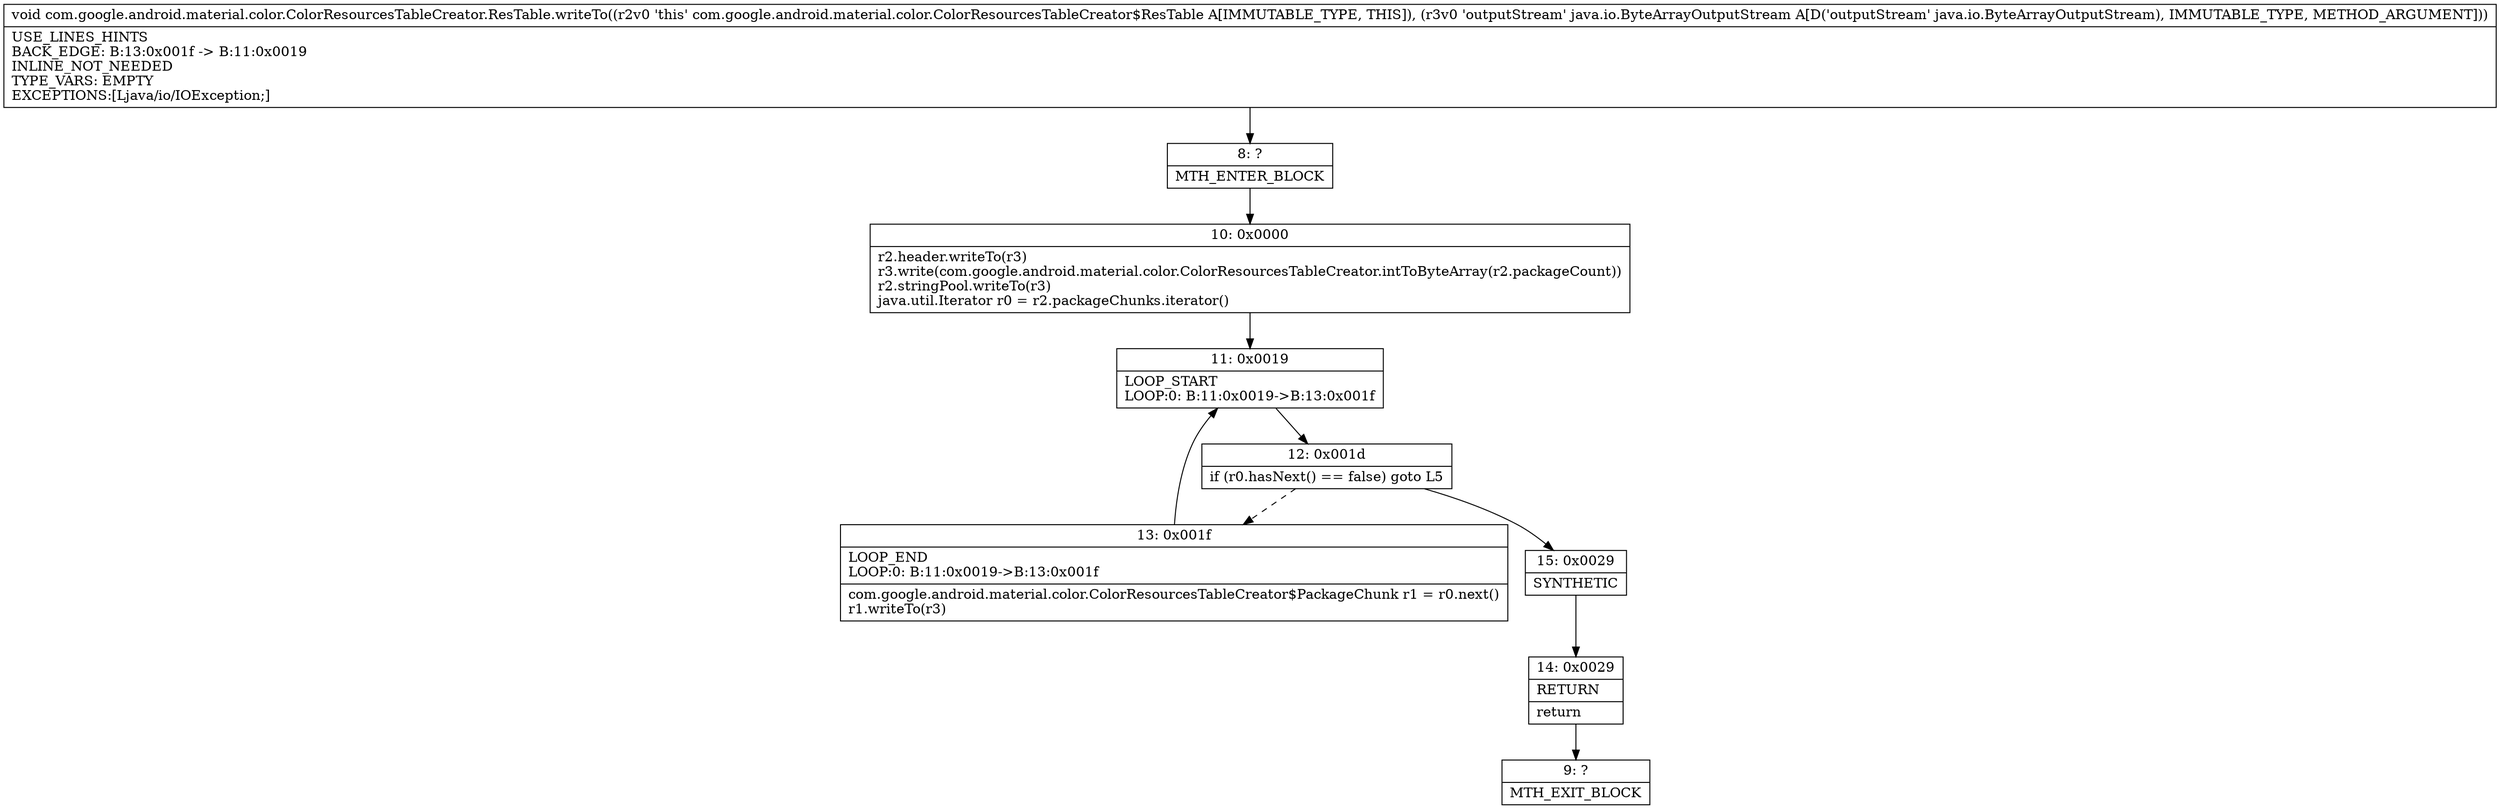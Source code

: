 digraph "CFG forcom.google.android.material.color.ColorResourcesTableCreator.ResTable.writeTo(Ljava\/io\/ByteArrayOutputStream;)V" {
Node_8 [shape=record,label="{8\:\ ?|MTH_ENTER_BLOCK\l}"];
Node_10 [shape=record,label="{10\:\ 0x0000|r2.header.writeTo(r3)\lr3.write(com.google.android.material.color.ColorResourcesTableCreator.intToByteArray(r2.packageCount))\lr2.stringPool.writeTo(r3)\ljava.util.Iterator r0 = r2.packageChunks.iterator()\l}"];
Node_11 [shape=record,label="{11\:\ 0x0019|LOOP_START\lLOOP:0: B:11:0x0019\-\>B:13:0x001f\l}"];
Node_12 [shape=record,label="{12\:\ 0x001d|if (r0.hasNext() == false) goto L5\l}"];
Node_13 [shape=record,label="{13\:\ 0x001f|LOOP_END\lLOOP:0: B:11:0x0019\-\>B:13:0x001f\l|com.google.android.material.color.ColorResourcesTableCreator$PackageChunk r1 = r0.next()\lr1.writeTo(r3)\l}"];
Node_15 [shape=record,label="{15\:\ 0x0029|SYNTHETIC\l}"];
Node_14 [shape=record,label="{14\:\ 0x0029|RETURN\l|return\l}"];
Node_9 [shape=record,label="{9\:\ ?|MTH_EXIT_BLOCK\l}"];
MethodNode[shape=record,label="{void com.google.android.material.color.ColorResourcesTableCreator.ResTable.writeTo((r2v0 'this' com.google.android.material.color.ColorResourcesTableCreator$ResTable A[IMMUTABLE_TYPE, THIS]), (r3v0 'outputStream' java.io.ByteArrayOutputStream A[D('outputStream' java.io.ByteArrayOutputStream), IMMUTABLE_TYPE, METHOD_ARGUMENT]))  | USE_LINES_HINTS\lBACK_EDGE: B:13:0x001f \-\> B:11:0x0019\lINLINE_NOT_NEEDED\lTYPE_VARS: EMPTY\lEXCEPTIONS:[Ljava\/io\/IOException;]\l}"];
MethodNode -> Node_8;Node_8 -> Node_10;
Node_10 -> Node_11;
Node_11 -> Node_12;
Node_12 -> Node_13[style=dashed];
Node_12 -> Node_15;
Node_13 -> Node_11;
Node_15 -> Node_14;
Node_14 -> Node_9;
}

